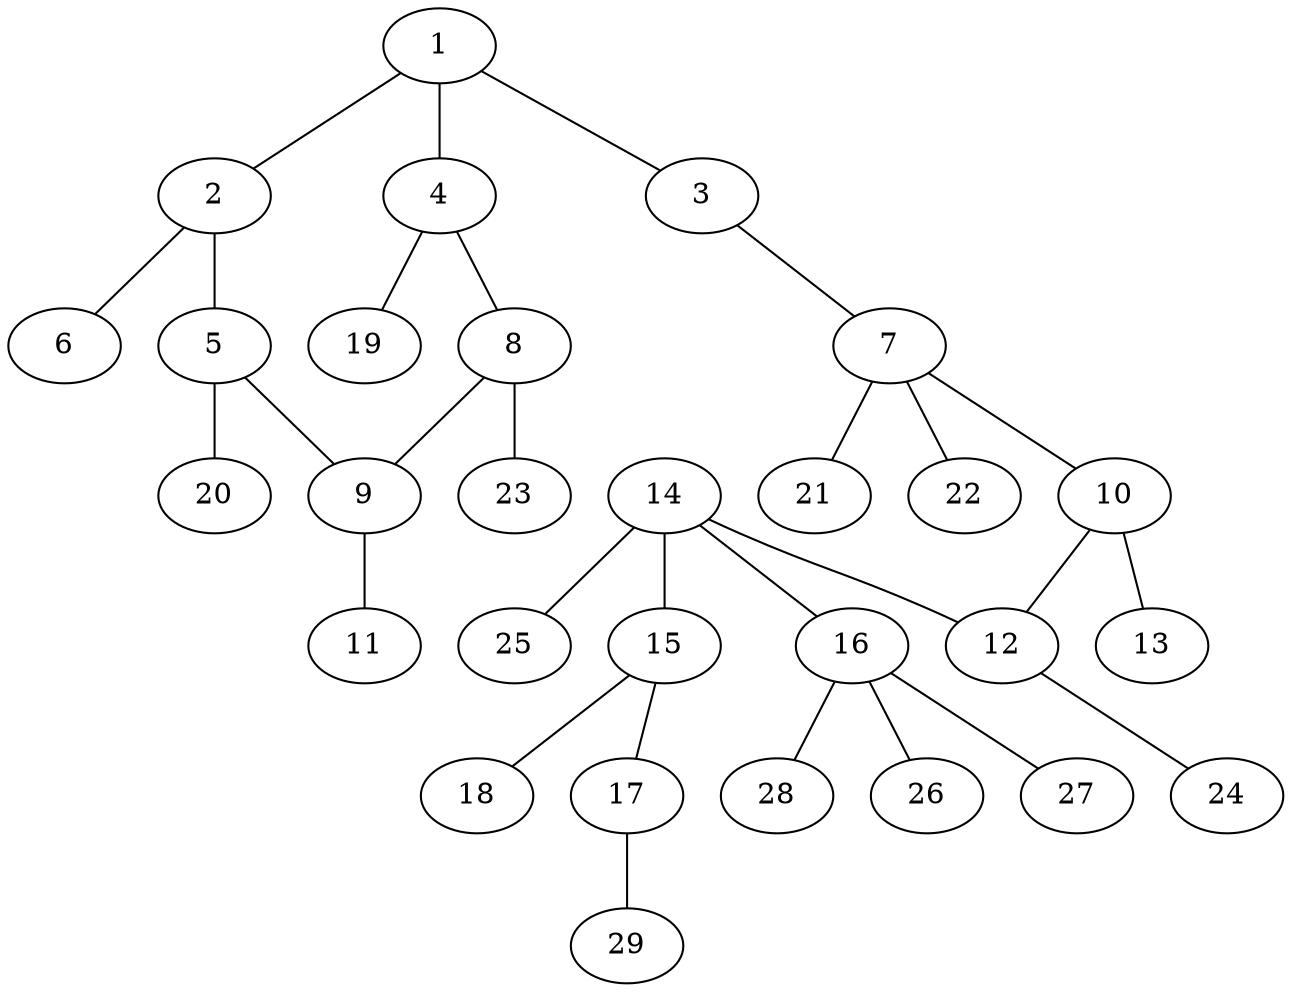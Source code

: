 graph molecule_2993 {
	1	 [chem=C];
	2	 [chem=C];
	1 -- 2	 [valence=2];
	3	 [chem=O];
	1 -- 3	 [valence=1];
	4	 [chem=C];
	1 -- 4	 [valence=1];
	5	 [chem=C];
	2 -- 5	 [valence=1];
	6	 [chem=Cl];
	2 -- 6	 [valence=1];
	7	 [chem=C];
	3 -- 7	 [valence=1];
	8	 [chem=C];
	4 -- 8	 [valence=2];
	19	 [chem=H];
	4 -- 19	 [valence=1];
	9	 [chem=C];
	5 -- 9	 [valence=2];
	20	 [chem=H];
	5 -- 20	 [valence=1];
	10	 [chem=C];
	7 -- 10	 [valence=1];
	21	 [chem=H];
	7 -- 21	 [valence=1];
	22	 [chem=H];
	7 -- 22	 [valence=1];
	8 -- 9	 [valence=1];
	23	 [chem=H];
	8 -- 23	 [valence=1];
	11	 [chem=Cl];
	9 -- 11	 [valence=1];
	12	 [chem=N];
	10 -- 12	 [valence=1];
	13	 [chem=O];
	10 -- 13	 [valence=2];
	24	 [chem=H];
	12 -- 24	 [valence=1];
	14	 [chem=C];
	14 -- 12	 [valence=1];
	15	 [chem=C];
	14 -- 15	 [valence=1];
	16	 [chem=C];
	14 -- 16	 [valence=1];
	25	 [chem=H];
	14 -- 25	 [valence=1];
	17	 [chem=O];
	15 -- 17	 [valence=1];
	18	 [chem=O];
	15 -- 18	 [valence=2];
	26	 [chem=H];
	16 -- 26	 [valence=1];
	27	 [chem=H];
	16 -- 27	 [valence=1];
	28	 [chem=H];
	16 -- 28	 [valence=1];
	29	 [chem=H];
	17 -- 29	 [valence=1];
}

